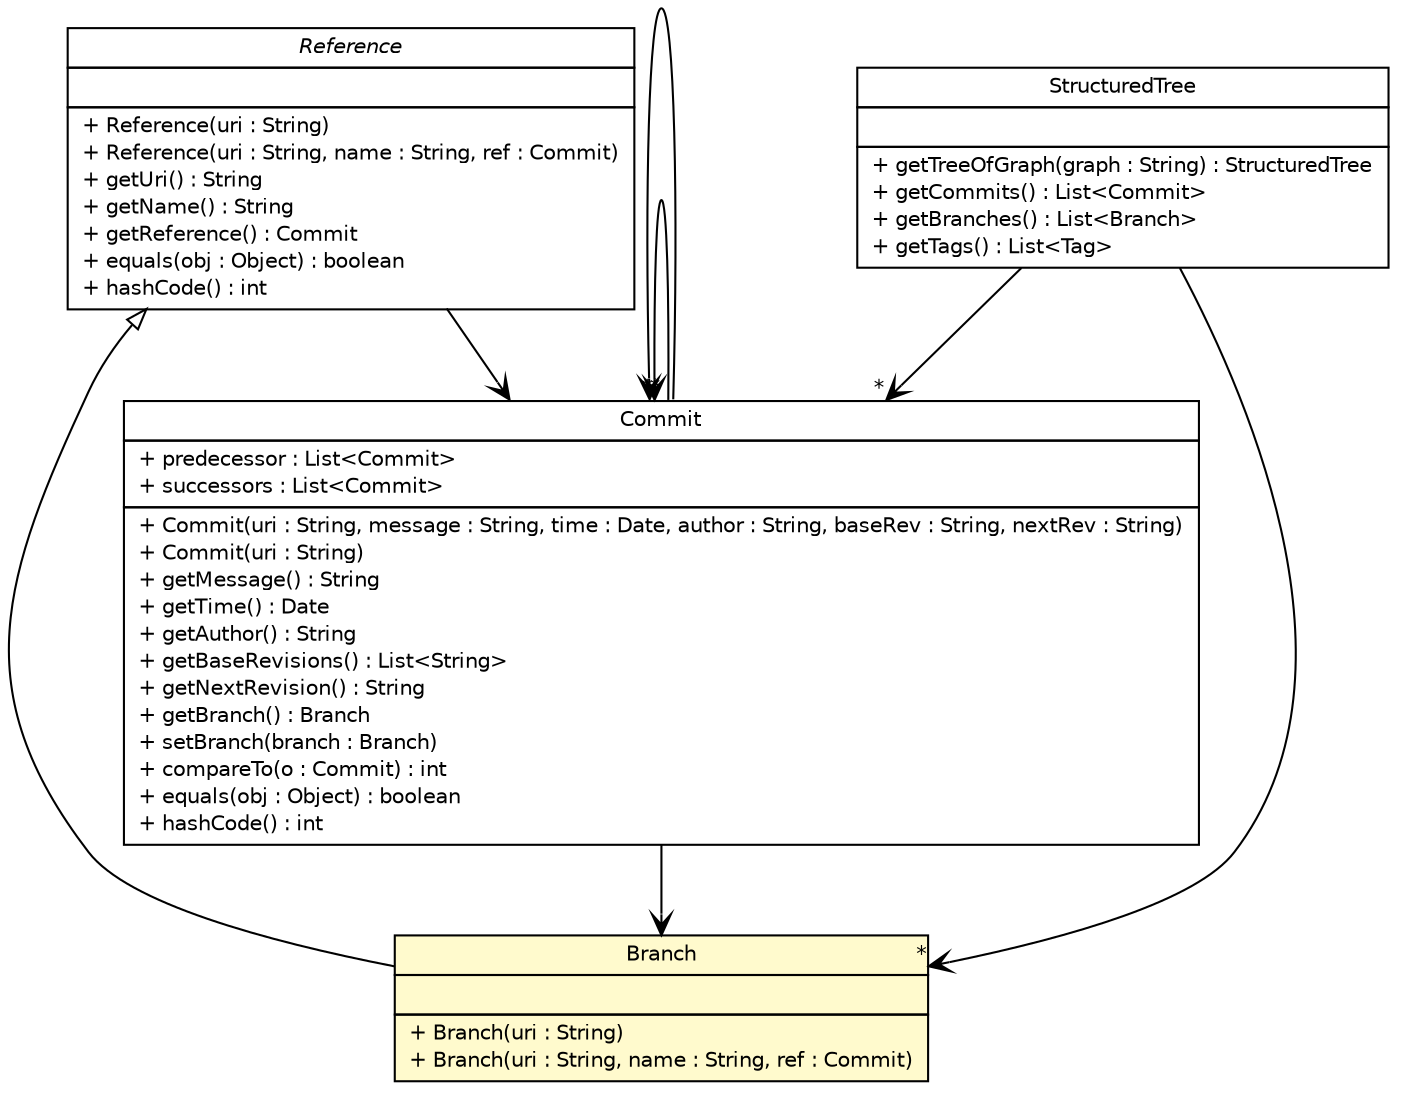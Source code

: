 #!/usr/local/bin/dot
#
# Class diagram 
# Generated by UMLGraph version R5_6-24-gf6e263 (http://www.umlgraph.org/)
#

digraph G {
	edge [fontname="Helvetica",fontsize=10,labelfontname="Helvetica",labelfontsize=10];
	node [fontname="Helvetica",fontsize=10,shape=plaintext];
	nodesep=0.25;
	ranksep=0.5;
	// de.tud.plt.r43ples.revisionTree.Reference
	c455 [label=<<table title="de.tud.plt.r43ples.revisionTree.Reference" border="0" cellborder="1" cellspacing="0" cellpadding="2" port="p" href="./Reference.html">
		<tr><td><table border="0" cellspacing="0" cellpadding="1">
<tr><td align="center" balign="center"><font face="Helvetica-Oblique"> Reference </font></td></tr>
		</table></td></tr>
		<tr><td><table border="0" cellspacing="0" cellpadding="1">
<tr><td align="left" balign="left">  </td></tr>
		</table></td></tr>
		<tr><td><table border="0" cellspacing="0" cellpadding="1">
<tr><td align="left" balign="left"> + Reference(uri : String) </td></tr>
<tr><td align="left" balign="left"> + Reference(uri : String, name : String, ref : Commit) </td></tr>
<tr><td align="left" balign="left"> + getUri() : String </td></tr>
<tr><td align="left" balign="left"> + getName() : String </td></tr>
<tr><td align="left" balign="left"> + getReference() : Commit </td></tr>
<tr><td align="left" balign="left"> + equals(obj : Object) : boolean </td></tr>
<tr><td align="left" balign="left"> + hashCode() : int </td></tr>
		</table></td></tr>
		</table>>, URL="./Reference.html", fontname="Helvetica", fontcolor="black", fontsize=10.0];
	// de.tud.plt.r43ples.revisionTree.Branch
	c459 [label=<<table title="de.tud.plt.r43ples.revisionTree.Branch" border="0" cellborder="1" cellspacing="0" cellpadding="2" port="p" bgcolor="lemonChiffon" href="./Branch.html">
		<tr><td><table border="0" cellspacing="0" cellpadding="1">
<tr><td align="center" balign="center"> Branch </td></tr>
		</table></td></tr>
		<tr><td><table border="0" cellspacing="0" cellpadding="1">
<tr><td align="left" balign="left">  </td></tr>
		</table></td></tr>
		<tr><td><table border="0" cellspacing="0" cellpadding="1">
<tr><td align="left" balign="left"> + Branch(uri : String) </td></tr>
<tr><td align="left" balign="left"> + Branch(uri : String, name : String, ref : Commit) </td></tr>
		</table></td></tr>
		</table>>, URL="./Branch.html", fontname="Helvetica", fontcolor="black", fontsize=10.0];
	// de.tud.plt.r43ples.revisionTree.StructuredTree
	c463 [label=<<table title="de.tud.plt.r43ples.revisionTree.StructuredTree" border="0" cellborder="1" cellspacing="0" cellpadding="2" port="p" href="./StructuredTree.html">
		<tr><td><table border="0" cellspacing="0" cellpadding="1">
<tr><td align="center" balign="center"> StructuredTree </td></tr>
		</table></td></tr>
		<tr><td><table border="0" cellspacing="0" cellpadding="1">
<tr><td align="left" balign="left">  </td></tr>
		</table></td></tr>
		<tr><td><table border="0" cellspacing="0" cellpadding="1">
<tr><td align="left" balign="left"> + getTreeOfGraph(graph : String) : StructuredTree </td></tr>
<tr><td align="left" balign="left"> + getCommits() : List&lt;Commit&gt; </td></tr>
<tr><td align="left" balign="left"> + getBranches() : List&lt;Branch&gt; </td></tr>
<tr><td align="left" balign="left"> + getTags() : List&lt;Tag&gt; </td></tr>
		</table></td></tr>
		</table>>, URL="./StructuredTree.html", fontname="Helvetica", fontcolor="black", fontsize=10.0];
	// de.tud.plt.r43ples.revisionTree.Commit
	c466 [label=<<table title="de.tud.plt.r43ples.revisionTree.Commit" border="0" cellborder="1" cellspacing="0" cellpadding="2" port="p" href="./Commit.html">
		<tr><td><table border="0" cellspacing="0" cellpadding="1">
<tr><td align="center" balign="center"> Commit </td></tr>
		</table></td></tr>
		<tr><td><table border="0" cellspacing="0" cellpadding="1">
<tr><td align="left" balign="left"> + predecessor : List&lt;Commit&gt; </td></tr>
<tr><td align="left" balign="left"> + successors : List&lt;Commit&gt; </td></tr>
		</table></td></tr>
		<tr><td><table border="0" cellspacing="0" cellpadding="1">
<tr><td align="left" balign="left"> + Commit(uri : String, message : String, time : Date, author : String, baseRev : String, nextRev : String) </td></tr>
<tr><td align="left" balign="left"> + Commit(uri : String) </td></tr>
<tr><td align="left" balign="left"> + getMessage() : String </td></tr>
<tr><td align="left" balign="left"> + getTime() : Date </td></tr>
<tr><td align="left" balign="left"> + getAuthor() : String </td></tr>
<tr><td align="left" balign="left"> + getBaseRevisions() : List&lt;String&gt; </td></tr>
<tr><td align="left" balign="left"> + getNextRevision() : String </td></tr>
<tr><td align="left" balign="left"> + getBranch() : Branch </td></tr>
<tr><td align="left" balign="left"> + setBranch(branch : Branch) </td></tr>
<tr><td align="left" balign="left"> + compareTo(o : Commit) : int </td></tr>
<tr><td align="left" balign="left"> + equals(obj : Object) : boolean </td></tr>
<tr><td align="left" balign="left"> + hashCode() : int </td></tr>
		</table></td></tr>
		</table>>, URL="./Commit.html", fontname="Helvetica", fontcolor="black", fontsize=10.0];
	//de.tud.plt.r43ples.revisionTree.Branch extends de.tud.plt.r43ples.revisionTree.Reference
	c455:p -> c459:p [dir=back,arrowtail=empty];
	// de.tud.plt.r43ples.revisionTree.Reference NAVASSOC de.tud.plt.r43ples.revisionTree.Commit
	c455:p -> c466:p [taillabel="", label="", headlabel="", fontname="Helvetica", fontcolor="black", fontsize=10.0, color="black", arrowhead=open];
	// de.tud.plt.r43ples.revisionTree.StructuredTree NAVASSOC de.tud.plt.r43ples.revisionTree.Branch
	c463:p -> c459:p [taillabel="", label="", headlabel="*", fontname="Helvetica", fontcolor="black", fontsize=10.0, color="black", arrowhead=open];
	// de.tud.plt.r43ples.revisionTree.StructuredTree NAVASSOC de.tud.plt.r43ples.revisionTree.Commit
	c463:p -> c466:p [taillabel="", label="", headlabel="*", fontname="Helvetica", fontcolor="black", fontsize=10.0, color="black", arrowhead=open];
	// de.tud.plt.r43ples.revisionTree.Commit NAVASSOC de.tud.plt.r43ples.revisionTree.Branch
	c466:p -> c459:p [taillabel="", label="", headlabel="", fontname="Helvetica", fontcolor="black", fontsize=10.0, color="black", arrowhead=open];
	// de.tud.plt.r43ples.revisionTree.Commit NAVASSOC de.tud.plt.r43ples.revisionTree.Commit
	c466:p -> c466:p [taillabel="", label="", headlabel="*", fontname="Helvetica", fontcolor="black", fontsize=10.0, color="black", arrowhead=open];
	// de.tud.plt.r43ples.revisionTree.Commit NAVASSOC de.tud.plt.r43ples.revisionTree.Commit
	c466:p -> c466:p [taillabel="", label="", headlabel="*", fontname="Helvetica", fontcolor="black", fontsize=10.0, color="black", arrowhead=open];
}

